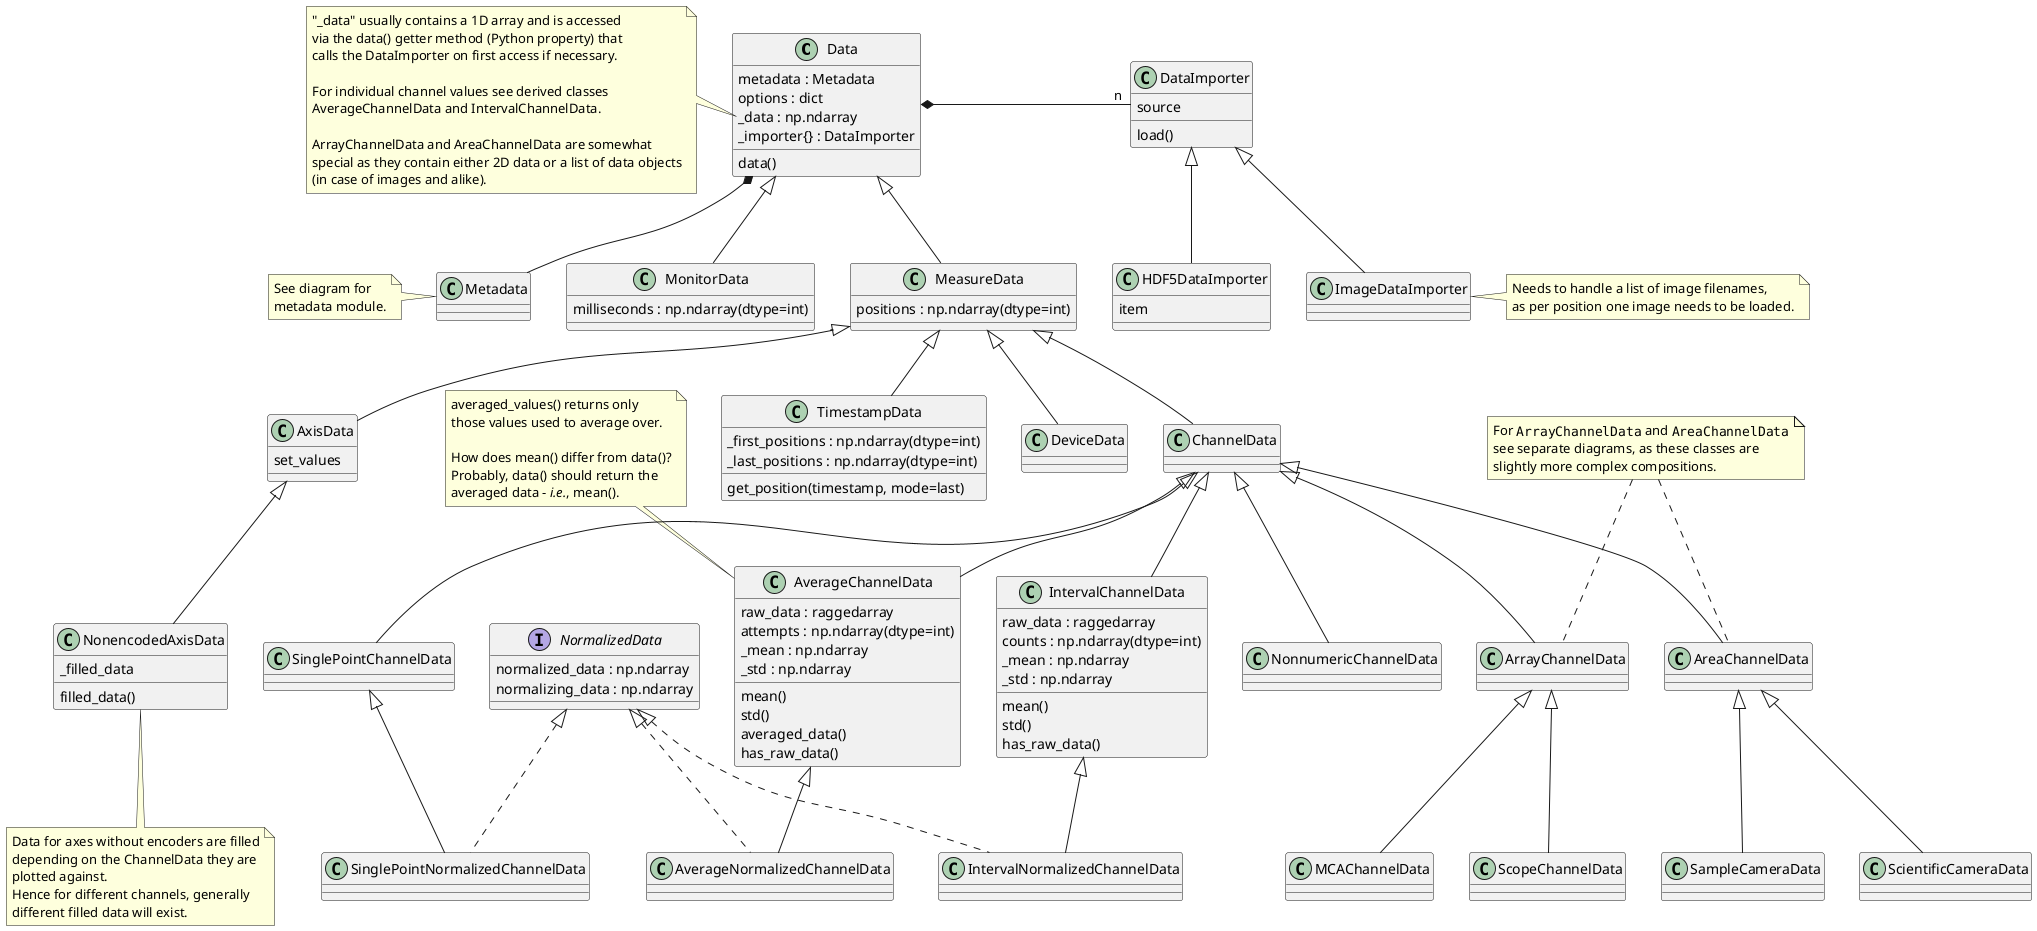 @startuml
'skinparam dpi 150

class Data {
    metadata : Metadata
    options : dict
    _data : np.ndarray
    _importer{} : DataImporter
    data()
}
note left of Data::_data
    "_data" usually contains a 1D array and is accessed
    via the data() getter method (Python property) that
    calls the DataImporter on first access if necessary.

    For individual channel values see derived classes
    AverageChannelData and IntervalChannelData.

    ArrayChannelData and AreaChannelData are somewhat
    special as they contain either 2D data or a list of data objects
    (in case of images and alike).
end note

class DataImporter {
    source
    load()
}

class HDF5DataImporter extends DataImporter {
    item
}

class ImageDataImporter extends DataImporter

note right of ImageDataImporter
    Needs to handle a list of image filenames,
    as per position one image needs to be loaded.
end note

HDF5DataImporter -[hidden]> ImageDataImporter

class Metadata {
}
note left: See diagram for\nmetadata module.

Data *- "n" DataImporter
Data *-- Metadata

class MeasureData extends Data {
    {field} positions : np.ndarray(dtype=int)
}

class MonitorData extends Data {
    {field} milliseconds : np.ndarray(dtype=int)
}

Metadata -[hidden]> MonitorData
MonitorData -[hidden]> MeasureData

class DeviceData extends MeasureData

class AxisData extends MeasureData {
    set_values
}

class NonencodedAxisData extends AxisData {
    _filled_data
    filled_data()
}
note bottom of NonencodedAxisData
    Data for axes without encoders are filled
    depending on the ChannelData they are
    plotted against.
    Hence for different channels, generally
    different filled data will exist.
endnote

class ChannelData extends MeasureData {
}

class TimestampData extends MeasureData {
    {field} _first_positions : np.ndarray(dtype=int)
    {field} _last_positions : np.ndarray(dtype=int)
    get_position(timestamp, mode=last)
}

class NonnumericChannelData extends ChannelData {}

'Help layout a bit
NonnumericChannelData -[hidden]> SinglePointChannelData
SinglePointChannelData -[hidden]> AverageChannelData
AverageChannelData -[hidden]> IntervalChannelData
IntervalChannelData -[hidden]> ArrayChannelData
ArrayChannelData -[hidden]> AreaChannelData

class SinglePointChannelData extends ChannelData {}

interface NormalizedData {
    normalized_data : np.ndarray
    normalizing_data : np.ndarray
}

class SinglePointNormalizedChannelData extends SinglePointChannelData implements NormalizedData {
}

class AverageChannelData extends ChannelData {
    raw_data : raggedarray
    {field} attempts : np.ndarray(dtype=int)
    _mean : np.ndarray
    _std : np.ndarray
    mean()
    std()
    averaged_data()
    has_raw_data()
}
note top of AverageChannelData
    averaged_values() returns only
    those values used to average over.

    How does mean() differ from data()?
    Probably, data() should return the
    averaged data - <i>i.e.</i>, mean().
end note

class AverageNormalizedChannelData extends AverageChannelData implements NormalizedData {
}


class IntervalChannelData extends ChannelData {
    raw_data : raggedarray
    {field} counts : np.ndarray(dtype=int)
    _mean : np.ndarray
    _std : np.ndarray
    mean()
    std()
    has_raw_data()
}

class IntervalNormalizedChannelData extends IntervalChannelData implements NormalizedData {
}

class ArrayChannelData extends ChannelData {
}

class MCAChannelData extends ArrayChannelData

class ScopeChannelData extends ArrayChannelData

class AreaChannelData extends ChannelData {
}

class SampleCameraData extends AreaChannelData

class ScientificCameraData extends AreaChannelData

note as array_area_channels_note
    For ""ArrayChannelData"" and ""AreaChannelData""
    see separate diagrams, as these classes are
    slightly more complex compositions.
end note

AreaChannelData .up. array_area_channels_note
ArrayChannelData .up. array_area_channels_note

@enduml
